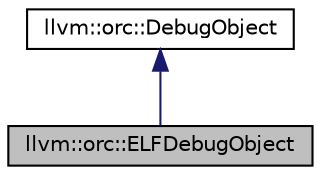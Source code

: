 digraph "llvm::orc::ELFDebugObject"
{
 // LATEX_PDF_SIZE
  bgcolor="transparent";
  edge [fontname="Helvetica",fontsize="10",labelfontname="Helvetica",labelfontsize="10"];
  node [fontname="Helvetica",fontsize="10",shape=record];
  Node1 [label="llvm::orc::ELFDebugObject",height=0.2,width=0.4,color="black", fillcolor="grey75", style="filled", fontcolor="black",tooltip="The current implementation of ELFDebugObject replicates the approach used in RuntimeDyld: It patches ..."];
  Node2 -> Node1 [dir="back",color="midnightblue",fontsize="10",style="solid",fontname="Helvetica"];
  Node2 [label="llvm::orc::DebugObject",height=0.2,width=0.4,color="black",URL="$classllvm_1_1orc_1_1DebugObject.html",tooltip="The plugin creates a debug object from when JITLink starts processing the corresponding LinkGraph."];
}
